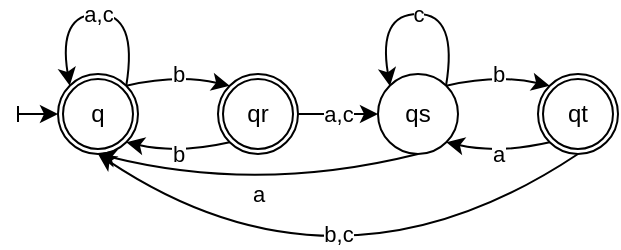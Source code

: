 <mxfile version="24.3.1" type="device">
  <diagram name="Seite-1" id="8Ey9ggm2cK-5IuhsqDdw">
    <mxGraphModel dx="406" dy="266" grid="1" gridSize="10" guides="1" tooltips="1" connect="1" arrows="1" fold="1" page="1" pageScale="1" pageWidth="827" pageHeight="1169" math="0" shadow="0">
      <root>
        <mxCell id="0" />
        <mxCell id="1" parent="0" />
        <mxCell id="FYB1tNpZg5OryoRXFsR8-43" value="q" style="ellipse;whiteSpace=wrap;html=1;aspect=fixed;" parent="1" vertex="1">
          <mxGeometry x="240" y="240" width="40" height="40" as="geometry" />
        </mxCell>
        <mxCell id="FYB1tNpZg5OryoRXFsR8-52" value="a,c" style="edgeStyle=orthogonalEdgeStyle;rounded=0;orthogonalLoop=1;jettySize=auto;html=1;" parent="1" source="FYB1tNpZg5OryoRXFsR8-44" target="FYB1tNpZg5OryoRXFsR8-49" edge="1">
          <mxGeometry relative="1" as="geometry" />
        </mxCell>
        <mxCell id="FYB1tNpZg5OryoRXFsR8-44" value="qr" style="ellipse;whiteSpace=wrap;html=1;aspect=fixed;" parent="1" vertex="1">
          <mxGeometry x="320" y="240" width="40" height="40" as="geometry" />
        </mxCell>
        <mxCell id="FYB1tNpZg5OryoRXFsR8-47" value="a,c" style="endArrow=classic;html=1;rounded=0;entryX=0;entryY=0;entryDx=0;entryDy=0;exitX=1;exitY=0;exitDx=0;exitDy=0;curved=1;" parent="1" source="FYB1tNpZg5OryoRXFsR8-43" target="FYB1tNpZg5OryoRXFsR8-43" edge="1">
          <mxGeometry width="50" height="50" relative="1" as="geometry">
            <mxPoint x="250" y="200" as="sourcePoint" />
            <mxPoint x="250" y="290" as="targetPoint" />
            <Array as="points">
              <mxPoint x="280" y="210" />
              <mxPoint x="240" y="210" />
            </Array>
          </mxGeometry>
        </mxCell>
        <mxCell id="FYB1tNpZg5OryoRXFsR8-49" value="qs" style="ellipse;whiteSpace=wrap;html=1;aspect=fixed;" parent="1" vertex="1">
          <mxGeometry x="400" y="240" width="40" height="40" as="geometry" />
        </mxCell>
        <mxCell id="FYB1tNpZg5OryoRXFsR8-50" value="b" style="endArrow=classic;html=1;rounded=0;entryX=0;entryY=0;entryDx=0;entryDy=0;exitX=1;exitY=0;exitDx=0;exitDy=0;curved=1;" parent="1" source="FYB1tNpZg5OryoRXFsR8-43" target="FYB1tNpZg5OryoRXFsR8-44" edge="1">
          <mxGeometry width="50" height="50" relative="1" as="geometry">
            <mxPoint x="220" y="340" as="sourcePoint" />
            <mxPoint x="270" y="290" as="targetPoint" />
            <Array as="points">
              <mxPoint x="300" y="240" />
            </Array>
          </mxGeometry>
        </mxCell>
        <mxCell id="FYB1tNpZg5OryoRXFsR8-51" value="b" style="endArrow=classic;html=1;rounded=0;exitX=0;exitY=1;exitDx=0;exitDy=0;entryX=1;entryY=1;entryDx=0;entryDy=0;curved=1;" parent="1" source="FYB1tNpZg5OryoRXFsR8-44" target="FYB1tNpZg5OryoRXFsR8-43" edge="1">
          <mxGeometry width="50" height="50" relative="1" as="geometry">
            <mxPoint x="210" y="320" as="sourcePoint" />
            <mxPoint x="260" y="270" as="targetPoint" />
            <Array as="points">
              <mxPoint x="300" y="280" />
            </Array>
          </mxGeometry>
        </mxCell>
        <mxCell id="FYB1tNpZg5OryoRXFsR8-53" value="a" style="endArrow=classic;html=1;rounded=0;entryX=0.5;entryY=1;entryDx=0;entryDy=0;exitX=0.5;exitY=1;exitDx=0;exitDy=0;curved=1;" parent="1" source="FYB1tNpZg5OryoRXFsR8-49" target="FYB1tNpZg5OryoRXFsR8-43" edge="1">
          <mxGeometry width="50" height="50" relative="1" as="geometry">
            <mxPoint x="210" y="320" as="sourcePoint" />
            <mxPoint x="260" y="270" as="targetPoint" />
            <Array as="points">
              <mxPoint x="340" y="300" />
            </Array>
          </mxGeometry>
        </mxCell>
        <mxCell id="FYB1tNpZg5OryoRXFsR8-55" value="qt" style="ellipse;whiteSpace=wrap;html=1;aspect=fixed;" parent="1" vertex="1">
          <mxGeometry x="480" y="240" width="40" height="40" as="geometry" />
        </mxCell>
        <mxCell id="FYB1tNpZg5OryoRXFsR8-57" value="c" style="endArrow=classic;html=1;rounded=0;entryX=0;entryY=0;entryDx=0;entryDy=0;exitX=1;exitY=0;exitDx=0;exitDy=0;curved=1;" parent="1" edge="1">
          <mxGeometry width="50" height="50" relative="1" as="geometry">
            <mxPoint x="434" y="246" as="sourcePoint" />
            <mxPoint x="406" y="246" as="targetPoint" />
            <Array as="points">
              <mxPoint x="440" y="210" />
              <mxPoint x="400" y="210" />
            </Array>
          </mxGeometry>
        </mxCell>
        <mxCell id="FYB1tNpZg5OryoRXFsR8-58" value="a" style="endArrow=classic;html=1;rounded=0;entryX=1;entryY=1;entryDx=0;entryDy=0;exitX=0;exitY=1;exitDx=0;exitDy=0;curved=1;" parent="1" source="FYB1tNpZg5OryoRXFsR8-55" target="FYB1tNpZg5OryoRXFsR8-49" edge="1">
          <mxGeometry width="50" height="50" relative="1" as="geometry">
            <mxPoint x="320" y="320" as="sourcePoint" />
            <mxPoint x="370" y="270" as="targetPoint" />
            <Array as="points">
              <mxPoint x="460" y="280" />
            </Array>
          </mxGeometry>
        </mxCell>
        <mxCell id="FYB1tNpZg5OryoRXFsR8-59" value="b" style="endArrow=classic;html=1;rounded=0;entryX=0;entryY=0;entryDx=0;entryDy=0;exitX=1;exitY=0;exitDx=0;exitDy=0;curved=1;" parent="1" source="FYB1tNpZg5OryoRXFsR8-49" target="FYB1tNpZg5OryoRXFsR8-55" edge="1">
          <mxGeometry width="50" height="50" relative="1" as="geometry">
            <mxPoint x="320" y="320" as="sourcePoint" />
            <mxPoint x="370" y="270" as="targetPoint" />
            <Array as="points">
              <mxPoint x="460" y="240" />
            </Array>
          </mxGeometry>
        </mxCell>
        <mxCell id="FYB1tNpZg5OryoRXFsR8-60" value="b,c" style="endArrow=classic;html=1;rounded=0;entryX=0.5;entryY=1;entryDx=0;entryDy=0;exitX=0.5;exitY=1;exitDx=0;exitDy=0;curved=1;" parent="1" source="FYB1tNpZg5OryoRXFsR8-55" target="FYB1tNpZg5OryoRXFsR8-43" edge="1">
          <mxGeometry x="0.154" y="-33" width="50" height="50" relative="1" as="geometry">
            <mxPoint x="320" y="320" as="sourcePoint" />
            <mxPoint x="370" y="270" as="targetPoint" />
            <Array as="points">
              <mxPoint x="380" y="360" />
            </Array>
            <mxPoint as="offset" />
          </mxGeometry>
        </mxCell>
        <mxCell id="FYB1tNpZg5OryoRXFsR8-61" value="" style="ellipse;whiteSpace=wrap;html=1;aspect=fixed;fillColor=none;" parent="1" vertex="1">
          <mxGeometry x="242.5" y="242.5" width="35" height="35" as="geometry" />
        </mxCell>
        <mxCell id="FYB1tNpZg5OryoRXFsR8-63" value="" style="ellipse;whiteSpace=wrap;html=1;aspect=fixed;fillColor=none;" parent="1" vertex="1">
          <mxGeometry x="322.5" y="242.5" width="35" height="35" as="geometry" />
        </mxCell>
        <mxCell id="FYB1tNpZg5OryoRXFsR8-64" value="" style="ellipse;whiteSpace=wrap;html=1;aspect=fixed;fillColor=none;" parent="1" vertex="1">
          <mxGeometry x="482.5" y="242.5" width="35" height="35" as="geometry" />
        </mxCell>
        <mxCell id="yL1MAHymWQ06S5ANxQE1-1" value="" style="endArrow=classic;html=1;rounded=0;startArrow=baseDash;startFill=0;" edge="1" parent="1">
          <mxGeometry width="50" height="50" relative="1" as="geometry">
            <mxPoint x="220" y="260" as="sourcePoint" />
            <mxPoint x="240" y="260" as="targetPoint" />
          </mxGeometry>
        </mxCell>
      </root>
    </mxGraphModel>
  </diagram>
</mxfile>
